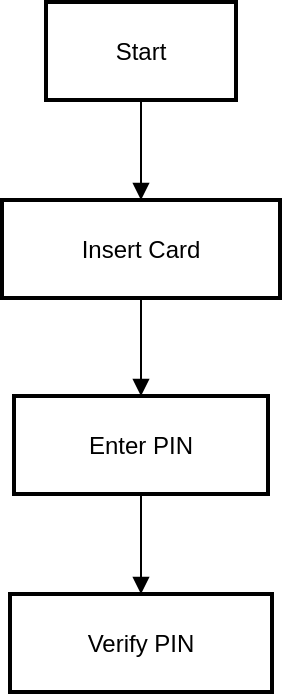 <mxfile version="24.7.17">
  <diagram name="‫עמוד-1‬" id="1essZO5R-Wz1eQrZsSLC">
    <mxGraphModel>
      <root>
        <mxCell id="0" />
        <mxCell id="1" parent="0" />
        <mxCell id="2" value="Start" style="whiteSpace=wrap;strokeWidth=2;" vertex="1" parent="1">
          <mxGeometry x="30" y="8" width="95" height="49" as="geometry" />
        </mxCell>
        <mxCell id="3" value="Insert Card" style="whiteSpace=wrap;strokeWidth=2;" vertex="1" parent="1">
          <mxGeometry x="8" y="107" width="139" height="49" as="geometry" />
        </mxCell>
        <mxCell id="4" value="Enter PIN" style="whiteSpace=wrap;strokeWidth=2;" vertex="1" parent="1">
          <mxGeometry x="14" y="205" width="127" height="49" as="geometry" />
        </mxCell>
        <mxCell id="5" value="Verify PIN" style="whiteSpace=wrap;strokeWidth=2;" vertex="1" parent="1">
          <mxGeometry x="12" y="304" width="131" height="49" as="geometry" />
        </mxCell>
        <mxCell id="6" value="" style="curved=1;startArrow=none;endArrow=block;exitX=0.5;exitY=0.99;entryX=0.5;entryY=-0.01;" edge="1" parent="1" source="2" target="3">
          <mxGeometry relative="1" as="geometry">
            <Array as="points" />
          </mxGeometry>
        </mxCell>
        <mxCell id="7" value="" style="curved=1;startArrow=none;endArrow=block;exitX=0.5;exitY=0.99;entryX=0.5;entryY=0.01;" edge="1" parent="1" source="3" target="4">
          <mxGeometry relative="1" as="geometry">
            <Array as="points" />
          </mxGeometry>
        </mxCell>
        <mxCell id="8" value="" style="curved=1;startArrow=none;endArrow=block;exitX=0.5;exitY=1;entryX=0.5;entryY=0;" edge="1" parent="1" source="4" target="5">
          <mxGeometry relative="1" as="geometry">
            <Array as="points" />
          </mxGeometry>
        </mxCell>
      </root>
    </mxGraphModel>
  </diagram>
</mxfile>

